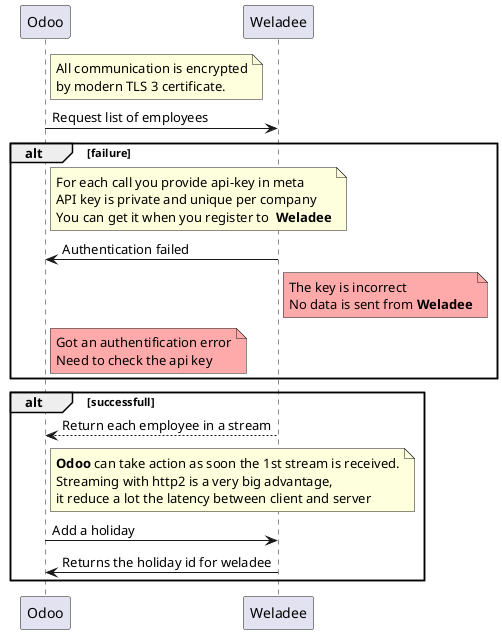 # Don't forget to update the image in README.md if you do any change in this file

@startuml
note right Odoo
    All communication is encrypted
    by modern TLS 3 certificate.
end note
Odoo -> Weladee: Request list of employees
alt failure
    note right Odoo
        For each call you provide api-key in meta
        API key is private and unique per company
        You can get it when you register to  **Weladee**
    end note
    Weladee -> Odoo: Authentication failed
    note right Weladee #FFAAAA
        The key is incorrect
        No data is sent from **Weladee**
    end note
    note right Odoo #FFAAAA
        Got an authentification error
        Need to check the api key
    end note
end
alt successfull
    Weladee --> Odoo: Return each employee in a stream
    note right Odoo
        **Odoo** can take action as soon the 1st stream is received.
        Streaming with http2 is a very big advantage,
        it reduce a lot the latency between client and server
    end note
    Odoo -> Weladee: Add a holiday
    Odoo <- Weladee: Returns the holiday id for weladee
end
@enduml
